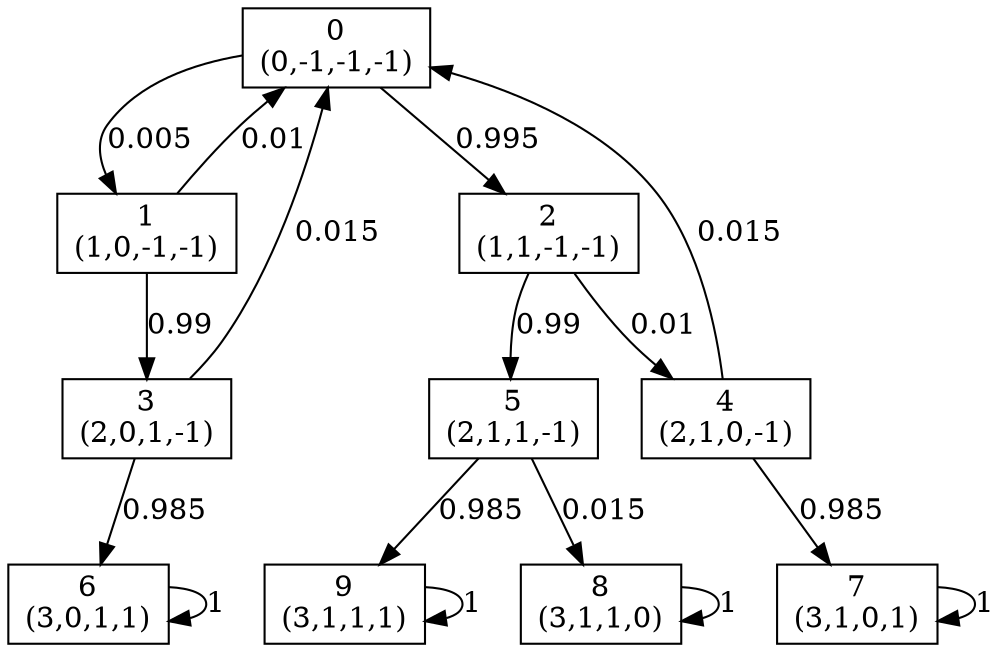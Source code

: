 digraph P {
node [shape=box];
0 -> 1 [ label="0.005" ];
0 -> 2 [ label="0.995" ];
1 -> 0 [ label="0.01" ];
1 -> 3 [ label="0.99" ];
2 -> 4 [ label="0.01" ];
2 -> 5 [ label="0.99" ];
3 -> 0 [ label="0.015" ];
3 -> 6 [ label="0.985" ];
4 -> 0 [ label="0.015" ];
4 -> 7 [ label="0.985" ];
5 -> 8 [ label="0.015" ];
5 -> 9 [ label="0.985" ];
6 -> 6 [ label="1" ];
7 -> 7 [ label="1" ];
8 -> 8 [ label="1" ];
9 -> 9 [ label="1" ];
0 [label="0\n(0,-1,-1,-1)"];
1 [label="1\n(1,0,-1,-1)"];
2 [label="2\n(1,1,-1,-1)"];
3 [label="3\n(2,0,1,-1)"];
4 [label="4\n(2,1,0,-1)"];
5 [label="5\n(2,1,1,-1)"];
6 [label="6\n(3,0,1,1)"];
7 [label="7\n(3,1,0,1)"];
8 [label="8\n(3,1,1,0)"];
9 [label="9\n(3,1,1,1)"];
}
